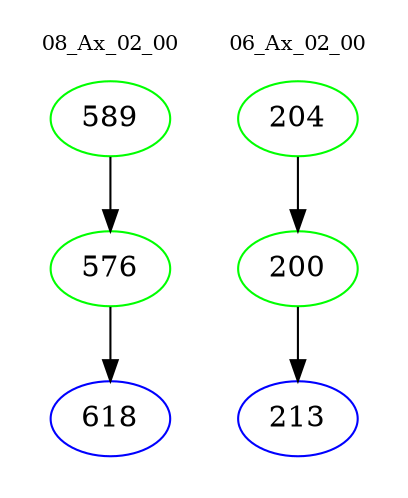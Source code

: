 digraph{
subgraph cluster_0 {
color = white
label = "08_Ax_02_00";
fontsize=10;
T0_589 [label="589", color="green"]
T0_589 -> T0_576 [color="black"]
T0_576 [label="576", color="green"]
T0_576 -> T0_618 [color="black"]
T0_618 [label="618", color="blue"]
}
subgraph cluster_1 {
color = white
label = "06_Ax_02_00";
fontsize=10;
T1_204 [label="204", color="green"]
T1_204 -> T1_200 [color="black"]
T1_200 [label="200", color="green"]
T1_200 -> T1_213 [color="black"]
T1_213 [label="213", color="blue"]
}
}
